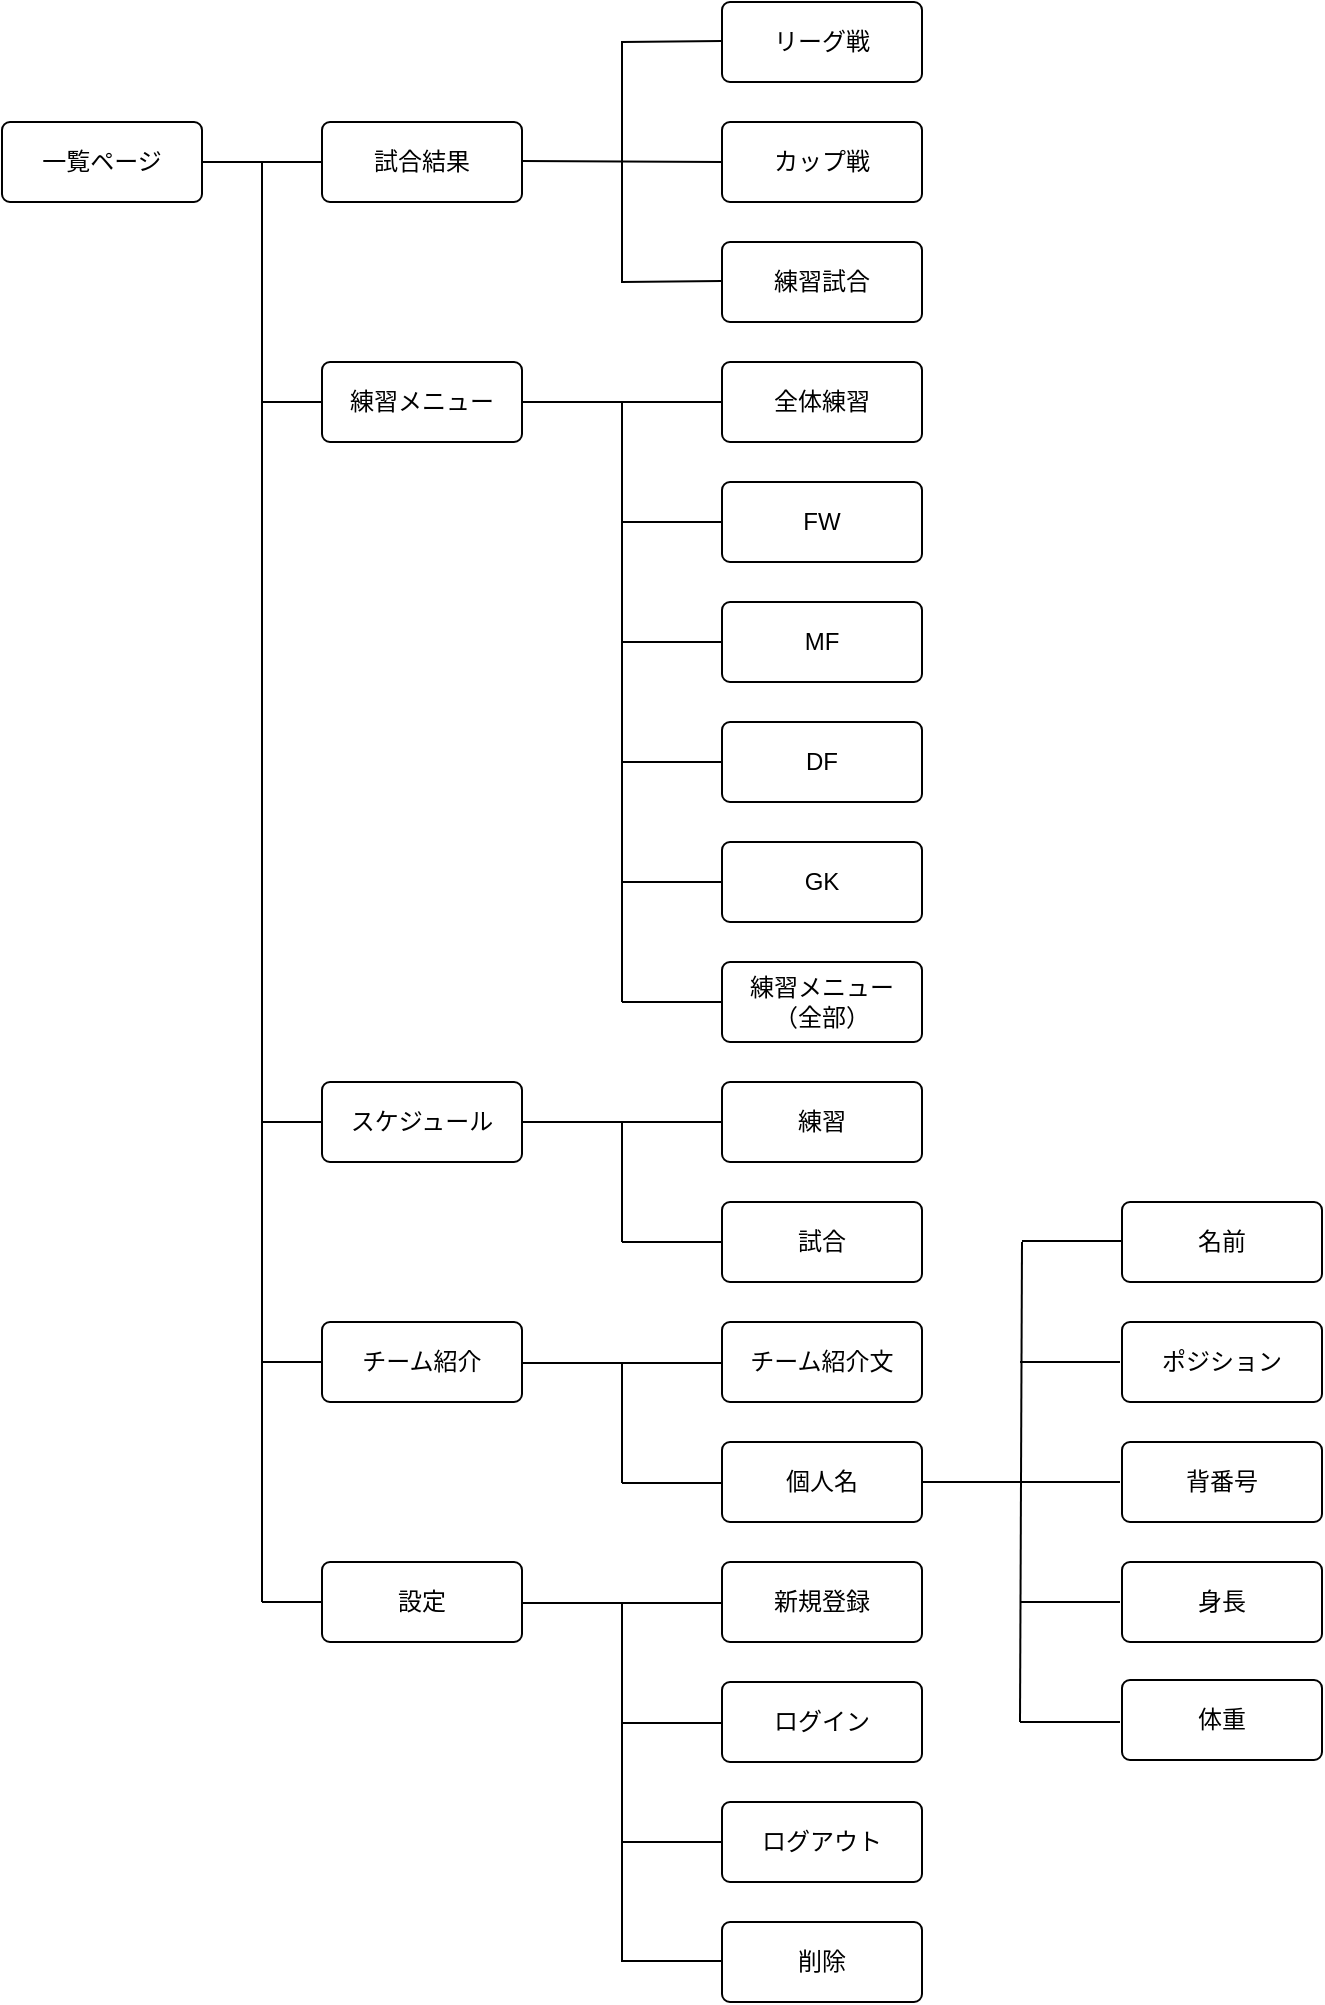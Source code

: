 <mxfile>
    <diagram id="Vula4Mh7jKJQZO3NJ_6q" name="ページ1">
        <mxGraphModel dx="729" dy="530" grid="1" gridSize="10" guides="1" tooltips="1" connect="1" arrows="1" fold="1" page="1" pageScale="1" pageWidth="827" pageHeight="1169" math="0" shadow="0">
            <root>
                <mxCell id="0"/>
                <mxCell id="1" parent="0"/>
                <mxCell id="2" value="一覧ページ" style="rounded=1;arcSize=10;whiteSpace=wrap;html=1;align=center;" vertex="1" parent="1">
                    <mxGeometry x="40" y="80" width="100" height="40" as="geometry"/>
                </mxCell>
                <mxCell id="3" value="試合結果" style="rounded=1;arcSize=10;whiteSpace=wrap;html=1;align=center;" vertex="1" parent="1">
                    <mxGeometry x="200" y="80" width="100" height="40" as="geometry"/>
                </mxCell>
                <mxCell id="4" value="練習メニュー" style="rounded=1;arcSize=10;whiteSpace=wrap;html=1;align=center;" vertex="1" parent="1">
                    <mxGeometry x="200" y="200" width="100" height="40" as="geometry"/>
                </mxCell>
                <mxCell id="5" value="設定" style="rounded=1;arcSize=10;whiteSpace=wrap;html=1;align=center;" vertex="1" parent="1">
                    <mxGeometry x="200" y="800" width="100" height="40" as="geometry"/>
                </mxCell>
                <mxCell id="6" value="チーム紹介" style="rounded=1;arcSize=10;whiteSpace=wrap;html=1;align=center;" vertex="1" parent="1">
                    <mxGeometry x="200" y="680" width="100" height="40" as="geometry"/>
                </mxCell>
                <mxCell id="7" value="スケジュール" style="rounded=1;arcSize=10;whiteSpace=wrap;html=1;align=center;" vertex="1" parent="1">
                    <mxGeometry x="200" y="560" width="100" height="40" as="geometry"/>
                </mxCell>
                <mxCell id="9" value="リーグ戦" style="rounded=1;arcSize=10;whiteSpace=wrap;html=1;align=center;" vertex="1" parent="1">
                    <mxGeometry x="400" y="20" width="100" height="40" as="geometry"/>
                </mxCell>
                <mxCell id="10" value="カップ戦" style="rounded=1;arcSize=10;whiteSpace=wrap;html=1;align=center;" vertex="1" parent="1">
                    <mxGeometry x="400" y="80" width="100" height="40" as="geometry"/>
                </mxCell>
                <mxCell id="11" value="練習試合" style="rounded=1;arcSize=10;whiteSpace=wrap;html=1;align=center;" vertex="1" parent="1">
                    <mxGeometry x="400" y="140" width="100" height="40" as="geometry"/>
                </mxCell>
                <mxCell id="12" value="FW" style="rounded=1;arcSize=10;whiteSpace=wrap;html=1;align=center;" vertex="1" parent="1">
                    <mxGeometry x="400" y="260" width="100" height="40" as="geometry"/>
                </mxCell>
                <mxCell id="13" value="全体練習" style="rounded=1;arcSize=10;whiteSpace=wrap;html=1;align=center;" vertex="1" parent="1">
                    <mxGeometry x="400" y="200" width="100" height="40" as="geometry"/>
                </mxCell>
                <mxCell id="14" value="練習メニュー&lt;br&gt;（全部）" style="rounded=1;arcSize=10;whiteSpace=wrap;html=1;align=center;" vertex="1" parent="1">
                    <mxGeometry x="400" y="500" width="100" height="40" as="geometry"/>
                </mxCell>
                <mxCell id="15" value="GK" style="rounded=1;arcSize=10;whiteSpace=wrap;html=1;align=center;" vertex="1" parent="1">
                    <mxGeometry x="400" y="440" width="100" height="40" as="geometry"/>
                </mxCell>
                <mxCell id="16" value="DF" style="rounded=1;arcSize=10;whiteSpace=wrap;html=1;align=center;" vertex="1" parent="1">
                    <mxGeometry x="400" y="380" width="100" height="40" as="geometry"/>
                </mxCell>
                <mxCell id="17" value="MF" style="rounded=1;arcSize=10;whiteSpace=wrap;html=1;align=center;" vertex="1" parent="1">
                    <mxGeometry x="400" y="320" width="100" height="40" as="geometry"/>
                </mxCell>
                <mxCell id="18" value="試合" style="rounded=1;arcSize=10;whiteSpace=wrap;html=1;align=center;" vertex="1" parent="1">
                    <mxGeometry x="400" y="620" width="100" height="40" as="geometry"/>
                </mxCell>
                <mxCell id="19" value="練習" style="rounded=1;arcSize=10;whiteSpace=wrap;html=1;align=center;" vertex="1" parent="1">
                    <mxGeometry x="400" y="560" width="100" height="40" as="geometry"/>
                </mxCell>
                <mxCell id="20" value="個人名" style="rounded=1;arcSize=10;whiteSpace=wrap;html=1;align=center;" vertex="1" parent="1">
                    <mxGeometry x="400" y="740" width="100" height="40" as="geometry"/>
                </mxCell>
                <mxCell id="21" value="チーム紹介文" style="rounded=1;arcSize=10;whiteSpace=wrap;html=1;align=center;" vertex="1" parent="1">
                    <mxGeometry x="400" y="680" width="100" height="40" as="geometry"/>
                </mxCell>
                <mxCell id="22" value="削除" style="rounded=1;arcSize=10;whiteSpace=wrap;html=1;align=center;" vertex="1" parent="1">
                    <mxGeometry x="400" y="980" width="100" height="40" as="geometry"/>
                </mxCell>
                <mxCell id="23" value="ログアウト" style="rounded=1;arcSize=10;whiteSpace=wrap;html=1;align=center;" vertex="1" parent="1">
                    <mxGeometry x="400" y="920" width="100" height="40" as="geometry"/>
                </mxCell>
                <mxCell id="24" value="ログイン" style="rounded=1;arcSize=10;whiteSpace=wrap;html=1;align=center;" vertex="1" parent="1">
                    <mxGeometry x="400" y="860" width="100" height="40" as="geometry"/>
                </mxCell>
                <mxCell id="25" value="新規登録" style="rounded=1;arcSize=10;whiteSpace=wrap;html=1;align=center;" vertex="1" parent="1">
                    <mxGeometry x="400" y="800" width="100" height="40" as="geometry"/>
                </mxCell>
                <mxCell id="26" value="身長" style="rounded=1;arcSize=10;whiteSpace=wrap;html=1;align=center;" vertex="1" parent="1">
                    <mxGeometry x="600" y="800" width="100" height="40" as="geometry"/>
                </mxCell>
                <mxCell id="27" value="背番号" style="rounded=1;arcSize=10;whiteSpace=wrap;html=1;align=center;" vertex="1" parent="1">
                    <mxGeometry x="600" y="740" width="100" height="40" as="geometry"/>
                </mxCell>
                <mxCell id="28" value="ポジション" style="rounded=1;arcSize=10;whiteSpace=wrap;html=1;align=center;" vertex="1" parent="1">
                    <mxGeometry x="600" y="680" width="100" height="40" as="geometry"/>
                </mxCell>
                <mxCell id="29" value="名前" style="rounded=1;arcSize=10;whiteSpace=wrap;html=1;align=center;" vertex="1" parent="1">
                    <mxGeometry x="600" y="620" width="100" height="40" as="geometry"/>
                </mxCell>
                <mxCell id="30" value="体重" style="rounded=1;arcSize=10;whiteSpace=wrap;html=1;align=center;" vertex="1" parent="1">
                    <mxGeometry x="600" y="859" width="100" height="40" as="geometry"/>
                </mxCell>
                <mxCell id="31" value="" style="endArrow=none;html=1;rounded=0;exitX=1;exitY=0.5;exitDx=0;exitDy=0;entryX=0;entryY=0.5;entryDx=0;entryDy=0;" edge="1" parent="1" source="2" target="3">
                    <mxGeometry relative="1" as="geometry">
                        <mxPoint x="200" y="130" as="sourcePoint"/>
                        <mxPoint x="360" y="130" as="targetPoint"/>
                    </mxGeometry>
                </mxCell>
                <mxCell id="32" value="" style="endArrow=none;html=1;rounded=0;" edge="1" parent="1">
                    <mxGeometry relative="1" as="geometry">
                        <mxPoint x="170" y="820" as="sourcePoint"/>
                        <mxPoint x="170" y="99.5" as="targetPoint"/>
                    </mxGeometry>
                </mxCell>
                <mxCell id="33" value="" style="endArrow=none;html=1;rounded=0;" edge="1" parent="1">
                    <mxGeometry relative="1" as="geometry">
                        <mxPoint x="350" y="100" as="sourcePoint"/>
                        <mxPoint x="400" y="159.5" as="targetPoint"/>
                        <Array as="points">
                            <mxPoint x="350" y="160"/>
                        </Array>
                    </mxGeometry>
                </mxCell>
                <mxCell id="34" value="" style="endArrow=none;html=1;rounded=0;" edge="1" parent="1">
                    <mxGeometry relative="1" as="geometry">
                        <mxPoint x="350" y="100" as="sourcePoint"/>
                        <mxPoint x="400" y="39.5" as="targetPoint"/>
                        <Array as="points">
                            <mxPoint x="350" y="40"/>
                        </Array>
                    </mxGeometry>
                </mxCell>
                <mxCell id="35" value="" style="endArrow=none;html=1;rounded=0;" edge="1" parent="1">
                    <mxGeometry relative="1" as="geometry">
                        <mxPoint x="300" y="99.5" as="sourcePoint"/>
                        <mxPoint x="400" y="100" as="targetPoint"/>
                    </mxGeometry>
                </mxCell>
                <mxCell id="36" value="" style="endArrow=none;html=1;rounded=0;entryX=0;entryY=0.5;entryDx=0;entryDy=0;" edge="1" parent="1" target="5">
                    <mxGeometry relative="1" as="geometry">
                        <mxPoint x="170" y="820" as="sourcePoint"/>
                        <mxPoint x="360" y="740" as="targetPoint"/>
                    </mxGeometry>
                </mxCell>
                <mxCell id="37" value="" style="endArrow=none;html=1;rounded=0;entryX=0;entryY=0.5;entryDx=0;entryDy=0;" edge="1" parent="1" target="6">
                    <mxGeometry relative="1" as="geometry">
                        <mxPoint x="170" y="700" as="sourcePoint"/>
                        <mxPoint x="210" y="830" as="targetPoint"/>
                    </mxGeometry>
                </mxCell>
                <mxCell id="38" value="" style="endArrow=none;html=1;rounded=0;" edge="1" parent="1" target="4">
                    <mxGeometry relative="1" as="geometry">
                        <mxPoint x="170" y="220" as="sourcePoint"/>
                        <mxPoint x="230" y="480" as="targetPoint"/>
                    </mxGeometry>
                </mxCell>
                <mxCell id="39" value="" style="endArrow=none;html=1;rounded=0;entryX=0;entryY=0.5;entryDx=0;entryDy=0;" edge="1" parent="1" target="7">
                    <mxGeometry relative="1" as="geometry">
                        <mxPoint x="170" y="580" as="sourcePoint"/>
                        <mxPoint x="230" y="850" as="targetPoint"/>
                    </mxGeometry>
                </mxCell>
                <mxCell id="40" value="" style="line;strokeWidth=1;rotatable=0;dashed=0;labelPosition=right;align=left;verticalAlign=middle;spacingTop=0;spacingLeft=6;points=[];portConstraint=eastwest;" vertex="1" parent="1">
                    <mxGeometry x="300" y="215" width="100" height="10" as="geometry"/>
                </mxCell>
                <mxCell id="41" value="" style="endArrow=none;html=1;rounded=0;exitX=0.5;exitY=0.5;exitDx=0;exitDy=0;exitPerimeter=0;" edge="1" parent="1" source="40">
                    <mxGeometry relative="1" as="geometry">
                        <mxPoint x="370" y="130" as="sourcePoint"/>
                        <mxPoint x="350" y="520" as="targetPoint"/>
                    </mxGeometry>
                </mxCell>
                <mxCell id="42" value="" style="endArrow=none;html=1;rounded=0;" edge="1" parent="1">
                    <mxGeometry relative="1" as="geometry">
                        <mxPoint x="350" y="280" as="sourcePoint"/>
                        <mxPoint x="400" y="280" as="targetPoint"/>
                    </mxGeometry>
                </mxCell>
                <mxCell id="43" value="" style="endArrow=none;html=1;rounded=0;entryX=0;entryY=0.5;entryDx=0;entryDy=0;" edge="1" parent="1" target="17">
                    <mxGeometry relative="1" as="geometry">
                        <mxPoint x="350" y="340" as="sourcePoint"/>
                        <mxPoint x="410" y="290" as="targetPoint"/>
                    </mxGeometry>
                </mxCell>
                <mxCell id="44" value="" style="endArrow=none;html=1;rounded=0;entryX=0;entryY=0.5;entryDx=0;entryDy=0;" edge="1" parent="1" target="16">
                    <mxGeometry relative="1" as="geometry">
                        <mxPoint x="350" y="400" as="sourcePoint"/>
                        <mxPoint x="410" y="350" as="targetPoint"/>
                    </mxGeometry>
                </mxCell>
                <mxCell id="45" value="" style="endArrow=none;html=1;rounded=0;entryX=0;entryY=0.5;entryDx=0;entryDy=0;" edge="1" parent="1" target="15">
                    <mxGeometry relative="1" as="geometry">
                        <mxPoint x="350" y="460" as="sourcePoint"/>
                        <mxPoint x="410" y="410" as="targetPoint"/>
                    </mxGeometry>
                </mxCell>
                <mxCell id="46" value="" style="endArrow=none;html=1;rounded=0;entryX=0;entryY=0.5;entryDx=0;entryDy=0;" edge="1" parent="1" target="14">
                    <mxGeometry relative="1" as="geometry">
                        <mxPoint x="350" y="520" as="sourcePoint"/>
                        <mxPoint x="410" y="470" as="targetPoint"/>
                    </mxGeometry>
                </mxCell>
                <mxCell id="47" value="" style="endArrow=none;html=1;rounded=0;entryX=0;entryY=0.5;entryDx=0;entryDy=0;exitX=1;exitY=0.5;exitDx=0;exitDy=0;" edge="1" parent="1" source="7" target="19">
                    <mxGeometry relative="1" as="geometry">
                        <mxPoint x="360" y="530" as="sourcePoint"/>
                        <mxPoint x="410" y="530" as="targetPoint"/>
                    </mxGeometry>
                </mxCell>
                <mxCell id="48" value="" style="endArrow=none;html=1;rounded=0;" edge="1" parent="1">
                    <mxGeometry relative="1" as="geometry">
                        <mxPoint x="350" y="580" as="sourcePoint"/>
                        <mxPoint x="350" y="640" as="targetPoint"/>
                    </mxGeometry>
                </mxCell>
                <mxCell id="50" value="" style="endArrow=none;html=1;rounded=0;entryX=0;entryY=0.5;entryDx=0;entryDy=0;" edge="1" parent="1" target="18">
                    <mxGeometry relative="1" as="geometry">
                        <mxPoint x="350" y="640" as="sourcePoint"/>
                        <mxPoint x="410" y="530" as="targetPoint"/>
                    </mxGeometry>
                </mxCell>
                <mxCell id="51" value="" style="endArrow=none;html=1;rounded=0;entryX=0;entryY=0.5;entryDx=0;entryDy=0;exitX=1;exitY=0.5;exitDx=0;exitDy=0;" edge="1" parent="1">
                    <mxGeometry relative="1" as="geometry">
                        <mxPoint x="300" y="700.5" as="sourcePoint"/>
                        <mxPoint x="400" y="700.5" as="targetPoint"/>
                    </mxGeometry>
                </mxCell>
                <mxCell id="52" value="" style="endArrow=none;html=1;rounded=0;" edge="1" parent="1">
                    <mxGeometry relative="1" as="geometry">
                        <mxPoint x="350" y="700.5" as="sourcePoint"/>
                        <mxPoint x="350" y="760.5" as="targetPoint"/>
                    </mxGeometry>
                </mxCell>
                <mxCell id="53" value="" style="endArrow=none;html=1;rounded=0;entryX=0;entryY=0.5;entryDx=0;entryDy=0;" edge="1" parent="1">
                    <mxGeometry relative="1" as="geometry">
                        <mxPoint x="350" y="760.5" as="sourcePoint"/>
                        <mxPoint x="400" y="760.5" as="targetPoint"/>
                    </mxGeometry>
                </mxCell>
                <mxCell id="54" value="" style="endArrow=none;html=1;rounded=0;entryX=0;entryY=0.5;entryDx=0;entryDy=0;exitX=1;exitY=0.5;exitDx=0;exitDy=0;" edge="1" parent="1">
                    <mxGeometry relative="1" as="geometry">
                        <mxPoint x="300" y="820.5" as="sourcePoint"/>
                        <mxPoint x="400" y="820.5" as="targetPoint"/>
                    </mxGeometry>
                </mxCell>
                <mxCell id="55" value="" style="endArrow=none;html=1;rounded=0;" edge="1" parent="1">
                    <mxGeometry relative="1" as="geometry">
                        <mxPoint x="350" y="820.5" as="sourcePoint"/>
                        <mxPoint x="350" y="1000" as="targetPoint"/>
                    </mxGeometry>
                </mxCell>
                <mxCell id="56" value="" style="endArrow=none;html=1;rounded=0;entryX=0;entryY=0.5;entryDx=0;entryDy=0;" edge="1" parent="1">
                    <mxGeometry relative="1" as="geometry">
                        <mxPoint x="350" y="880.5" as="sourcePoint"/>
                        <mxPoint x="400" y="880.5" as="targetPoint"/>
                    </mxGeometry>
                </mxCell>
                <mxCell id="57" value="" style="endArrow=none;html=1;rounded=0;entryX=0;entryY=0.5;entryDx=0;entryDy=0;" edge="1" parent="1">
                    <mxGeometry relative="1" as="geometry">
                        <mxPoint x="350" y="940" as="sourcePoint"/>
                        <mxPoint x="400" y="940" as="targetPoint"/>
                    </mxGeometry>
                </mxCell>
                <mxCell id="58" value="" style="endArrow=none;html=1;rounded=0;entryX=0;entryY=0.5;entryDx=0;entryDy=0;" edge="1" parent="1">
                    <mxGeometry relative="1" as="geometry">
                        <mxPoint x="350" y="999.5" as="sourcePoint"/>
                        <mxPoint x="400" y="999.5" as="targetPoint"/>
                    </mxGeometry>
                </mxCell>
                <mxCell id="60" value="" style="endArrow=none;html=1;rounded=0;exitX=0.5;exitY=0.5;exitDx=0;exitDy=0;exitPerimeter=0;" edge="1" parent="1">
                    <mxGeometry relative="1" as="geometry">
                        <mxPoint x="550" y="640" as="sourcePoint"/>
                        <mxPoint x="549" y="880" as="targetPoint"/>
                    </mxGeometry>
                </mxCell>
                <mxCell id="61" value="" style="endArrow=none;html=1;rounded=0;" edge="1" parent="1">
                    <mxGeometry relative="1" as="geometry">
                        <mxPoint x="549" y="700" as="sourcePoint"/>
                        <mxPoint x="599" y="700" as="targetPoint"/>
                    </mxGeometry>
                </mxCell>
                <mxCell id="62" value="" style="endArrow=none;html=1;rounded=0;entryX=0;entryY=0.5;entryDx=0;entryDy=0;exitX=1;exitY=0.5;exitDx=0;exitDy=0;" edge="1" parent="1" source="20">
                    <mxGeometry relative="1" as="geometry">
                        <mxPoint x="549" y="760" as="sourcePoint"/>
                        <mxPoint x="599" y="760" as="targetPoint"/>
                    </mxGeometry>
                </mxCell>
                <mxCell id="63" value="" style="endArrow=none;html=1;rounded=0;entryX=0;entryY=0.5;entryDx=0;entryDy=0;" edge="1" parent="1">
                    <mxGeometry relative="1" as="geometry">
                        <mxPoint x="549" y="820" as="sourcePoint"/>
                        <mxPoint x="599" y="820" as="targetPoint"/>
                    </mxGeometry>
                </mxCell>
                <mxCell id="64" value="" style="endArrow=none;html=1;rounded=0;entryX=0;entryY=0.5;entryDx=0;entryDy=0;" edge="1" parent="1">
                    <mxGeometry relative="1" as="geometry">
                        <mxPoint x="549" y="880" as="sourcePoint"/>
                        <mxPoint x="599" y="880" as="targetPoint"/>
                    </mxGeometry>
                </mxCell>
                <mxCell id="66" value="" style="endArrow=none;html=1;rounded=0;" edge="1" parent="1">
                    <mxGeometry relative="1" as="geometry">
                        <mxPoint x="550" y="639.5" as="sourcePoint"/>
                        <mxPoint x="600" y="639.5" as="targetPoint"/>
                    </mxGeometry>
                </mxCell>
            </root>
        </mxGraphModel>
    </diagram>
</mxfile>